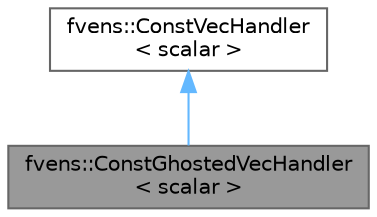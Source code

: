 digraph "fvens::ConstGhostedVecHandler&lt; scalar &gt;"
{
 // LATEX_PDF_SIZE
  bgcolor="transparent";
  edge [fontname=Helvetica,fontsize=10,labelfontname=Helvetica,labelfontsize=10];
  node [fontname=Helvetica,fontsize=10,shape=box,height=0.2,width=0.4];
  Node1 [id="Node000001",label="fvens::ConstGhostedVecHandler\l\< scalar \>",height=0.2,width=0.4,color="gray40", fillcolor="grey60", style="filled", fontcolor="black",tooltip="Maintains an immutable native array corresponding to a ghosted PETSc Vec and provides access."];
  Node2 -> Node1 [id="edge1_Node000001_Node000002",dir="back",color="steelblue1",style="solid",tooltip=" "];
  Node2 [id="Node000002",label="fvens::ConstVecHandler\l\< scalar \>",height=0.2,width=0.4,color="gray40", fillcolor="white", style="filled",URL="$classfvens_1_1ConstVecHandler.html",tooltip="Maintains an immutable native array corresponding to a PETSc Vec and provides access."];
}
